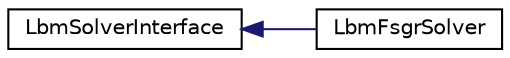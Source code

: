 digraph G
{
  edge [fontname="Helvetica",fontsize="10",labelfontname="Helvetica",labelfontsize="10"];
  node [fontname="Helvetica",fontsize="10",shape=record];
  rankdir=LR;
  Node1 [label="LbmSolverInterface",height=0.2,width=0.4,color="black", fillcolor="white", style="filled",URL="$db/dff/classLbmSolverInterface.html"];
  Node1 -> Node2 [dir=back,color="midnightblue",fontsize="10",style="solid",fontname="Helvetica"];
  Node2 [label="LbmFsgrSolver",height=0.2,width=0.4,color="black", fillcolor="white", style="filled",URL="$d0/d4d/classLbmFsgrSolver.html"];
}
